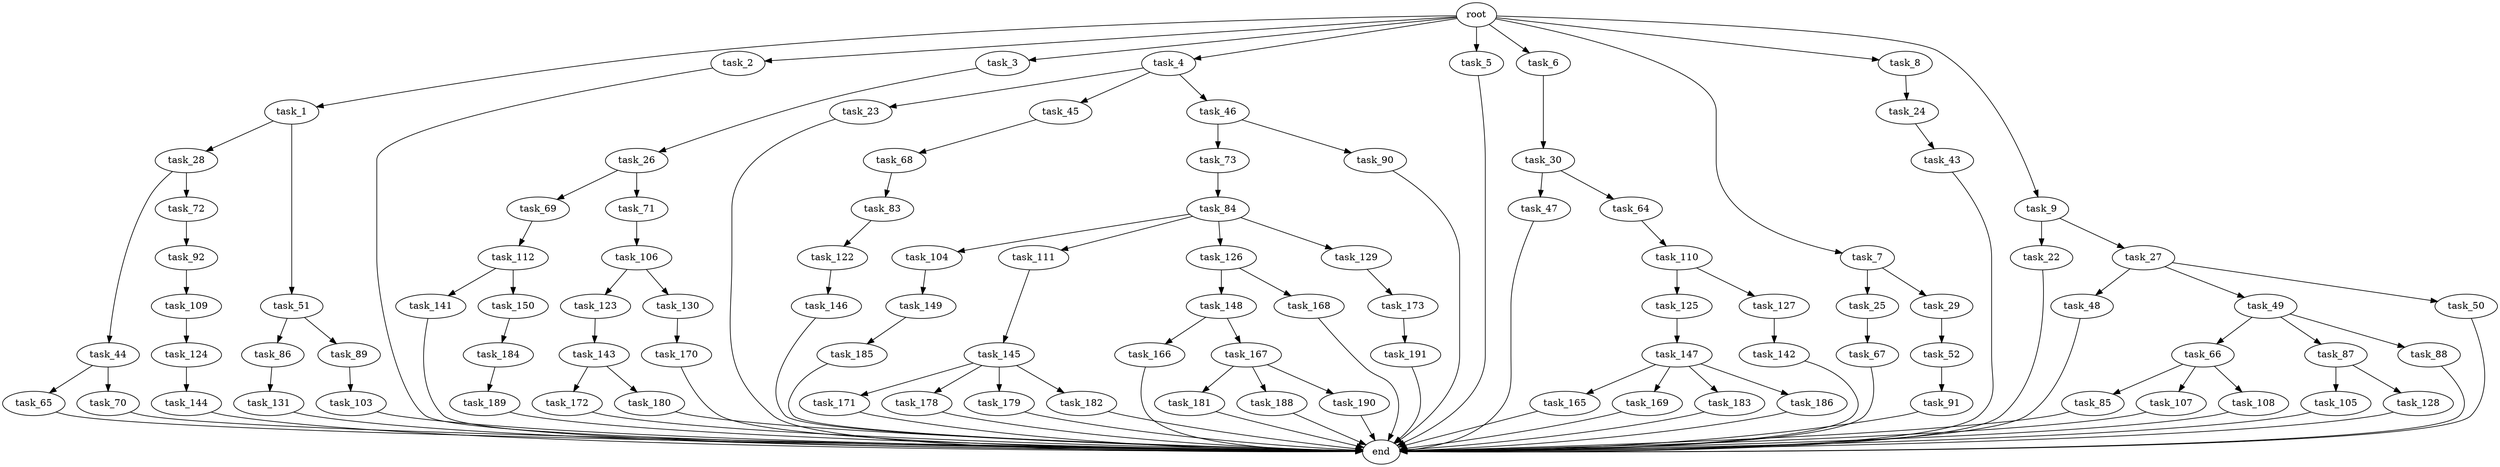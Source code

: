 digraph G {
  root [size="0.000000"];
  task_1 [size="1.024000"];
  task_2 [size="1.024000"];
  task_3 [size="1.024000"];
  task_4 [size="1.024000"];
  task_5 [size="1.024000"];
  task_6 [size="1.024000"];
  task_7 [size="1.024000"];
  task_8 [size="1.024000"];
  task_9 [size="1.024000"];
  task_22 [size="420906795.008000"];
  task_23 [size="77309411.328000"];
  task_24 [size="34359738.368000"];
  task_25 [size="309237645.312000"];
  task_26 [size="549755813.888000"];
  task_27 [size="420906795.008000"];
  task_28 [size="214748364.800000"];
  task_29 [size="309237645.312000"];
  task_30 [size="858993459.200000"];
  task_43 [size="34359738.368000"];
  task_44 [size="309237645.312000"];
  task_45 [size="77309411.328000"];
  task_46 [size="77309411.328000"];
  task_47 [size="214748364.800000"];
  task_48 [size="695784701.952000"];
  task_49 [size="695784701.952000"];
  task_50 [size="695784701.952000"];
  task_51 [size="214748364.800000"];
  task_52 [size="34359738.368000"];
  task_64 [size="214748364.800000"];
  task_65 [size="858993459.200000"];
  task_66 [size="549755813.888000"];
  task_67 [size="34359738.368000"];
  task_68 [size="77309411.328000"];
  task_69 [size="309237645.312000"];
  task_70 [size="858993459.200000"];
  task_71 [size="309237645.312000"];
  task_72 [size="309237645.312000"];
  task_73 [size="309237645.312000"];
  task_83 [size="420906795.008000"];
  task_84 [size="549755813.888000"];
  task_85 [size="549755813.888000"];
  task_86 [size="137438953.472000"];
  task_87 [size="549755813.888000"];
  task_88 [size="549755813.888000"];
  task_89 [size="137438953.472000"];
  task_90 [size="309237645.312000"];
  task_91 [size="77309411.328000"];
  task_92 [size="214748364.800000"];
  task_103 [size="77309411.328000"];
  task_104 [size="77309411.328000"];
  task_105 [size="77309411.328000"];
  task_106 [size="695784701.952000"];
  task_107 [size="549755813.888000"];
  task_108 [size="549755813.888000"];
  task_109 [size="858993459.200000"];
  task_110 [size="137438953.472000"];
  task_111 [size="77309411.328000"];
  task_112 [size="137438953.472000"];
  task_122 [size="309237645.312000"];
  task_123 [size="858993459.200000"];
  task_124 [size="309237645.312000"];
  task_125 [size="77309411.328000"];
  task_126 [size="77309411.328000"];
  task_127 [size="77309411.328000"];
  task_128 [size="77309411.328000"];
  task_129 [size="77309411.328000"];
  task_130 [size="858993459.200000"];
  task_131 [size="695784701.952000"];
  task_141 [size="549755813.888000"];
  task_142 [size="695784701.952000"];
  task_143 [size="695784701.952000"];
  task_144 [size="309237645.312000"];
  task_145 [size="34359738.368000"];
  task_146 [size="858993459.200000"];
  task_147 [size="420906795.008000"];
  task_148 [size="214748364.800000"];
  task_149 [size="309237645.312000"];
  task_150 [size="549755813.888000"];
  task_165 [size="309237645.312000"];
  task_166 [size="549755813.888000"];
  task_167 [size="549755813.888000"];
  task_168 [size="214748364.800000"];
  task_169 [size="309237645.312000"];
  task_170 [size="137438953.472000"];
  task_171 [size="420906795.008000"];
  task_172 [size="309237645.312000"];
  task_173 [size="695784701.952000"];
  task_178 [size="420906795.008000"];
  task_179 [size="420906795.008000"];
  task_180 [size="309237645.312000"];
  task_181 [size="549755813.888000"];
  task_182 [size="420906795.008000"];
  task_183 [size="309237645.312000"];
  task_184 [size="695784701.952000"];
  task_185 [size="420906795.008000"];
  task_186 [size="309237645.312000"];
  task_188 [size="549755813.888000"];
  task_189 [size="137438953.472000"];
  task_190 [size="549755813.888000"];
  task_191 [size="214748364.800000"];
  end [size="0.000000"];

  root -> task_1 [size="1.000000"];
  root -> task_2 [size="1.000000"];
  root -> task_3 [size="1.000000"];
  root -> task_4 [size="1.000000"];
  root -> task_5 [size="1.000000"];
  root -> task_6 [size="1.000000"];
  root -> task_7 [size="1.000000"];
  root -> task_8 [size="1.000000"];
  root -> task_9 [size="1.000000"];
  task_1 -> task_28 [size="209715200.000000"];
  task_1 -> task_51 [size="209715200.000000"];
  task_2 -> end [size="1.000000"];
  task_3 -> task_26 [size="536870912.000000"];
  task_4 -> task_23 [size="75497472.000000"];
  task_4 -> task_45 [size="75497472.000000"];
  task_4 -> task_46 [size="75497472.000000"];
  task_5 -> end [size="1.000000"];
  task_6 -> task_30 [size="838860800.000000"];
  task_7 -> task_25 [size="301989888.000000"];
  task_7 -> task_29 [size="301989888.000000"];
  task_8 -> task_24 [size="33554432.000000"];
  task_9 -> task_22 [size="411041792.000000"];
  task_9 -> task_27 [size="411041792.000000"];
  task_22 -> end [size="1.000000"];
  task_23 -> end [size="1.000000"];
  task_24 -> task_43 [size="33554432.000000"];
  task_25 -> task_67 [size="33554432.000000"];
  task_26 -> task_69 [size="301989888.000000"];
  task_26 -> task_71 [size="301989888.000000"];
  task_27 -> task_48 [size="679477248.000000"];
  task_27 -> task_49 [size="679477248.000000"];
  task_27 -> task_50 [size="679477248.000000"];
  task_28 -> task_44 [size="301989888.000000"];
  task_28 -> task_72 [size="301989888.000000"];
  task_29 -> task_52 [size="33554432.000000"];
  task_30 -> task_47 [size="209715200.000000"];
  task_30 -> task_64 [size="209715200.000000"];
  task_43 -> end [size="1.000000"];
  task_44 -> task_65 [size="838860800.000000"];
  task_44 -> task_70 [size="838860800.000000"];
  task_45 -> task_68 [size="75497472.000000"];
  task_46 -> task_73 [size="301989888.000000"];
  task_46 -> task_90 [size="301989888.000000"];
  task_47 -> end [size="1.000000"];
  task_48 -> end [size="1.000000"];
  task_49 -> task_66 [size="536870912.000000"];
  task_49 -> task_87 [size="536870912.000000"];
  task_49 -> task_88 [size="536870912.000000"];
  task_50 -> end [size="1.000000"];
  task_51 -> task_86 [size="134217728.000000"];
  task_51 -> task_89 [size="134217728.000000"];
  task_52 -> task_91 [size="75497472.000000"];
  task_64 -> task_110 [size="134217728.000000"];
  task_65 -> end [size="1.000000"];
  task_66 -> task_85 [size="536870912.000000"];
  task_66 -> task_107 [size="536870912.000000"];
  task_66 -> task_108 [size="536870912.000000"];
  task_67 -> end [size="1.000000"];
  task_68 -> task_83 [size="411041792.000000"];
  task_69 -> task_112 [size="134217728.000000"];
  task_70 -> end [size="1.000000"];
  task_71 -> task_106 [size="679477248.000000"];
  task_72 -> task_92 [size="209715200.000000"];
  task_73 -> task_84 [size="536870912.000000"];
  task_83 -> task_122 [size="301989888.000000"];
  task_84 -> task_104 [size="75497472.000000"];
  task_84 -> task_111 [size="75497472.000000"];
  task_84 -> task_126 [size="75497472.000000"];
  task_84 -> task_129 [size="75497472.000000"];
  task_85 -> end [size="1.000000"];
  task_86 -> task_131 [size="679477248.000000"];
  task_87 -> task_105 [size="75497472.000000"];
  task_87 -> task_128 [size="75497472.000000"];
  task_88 -> end [size="1.000000"];
  task_89 -> task_103 [size="75497472.000000"];
  task_90 -> end [size="1.000000"];
  task_91 -> end [size="1.000000"];
  task_92 -> task_109 [size="838860800.000000"];
  task_103 -> end [size="1.000000"];
  task_104 -> task_149 [size="301989888.000000"];
  task_105 -> end [size="1.000000"];
  task_106 -> task_123 [size="838860800.000000"];
  task_106 -> task_130 [size="838860800.000000"];
  task_107 -> end [size="1.000000"];
  task_108 -> end [size="1.000000"];
  task_109 -> task_124 [size="301989888.000000"];
  task_110 -> task_125 [size="75497472.000000"];
  task_110 -> task_127 [size="75497472.000000"];
  task_111 -> task_145 [size="33554432.000000"];
  task_112 -> task_141 [size="536870912.000000"];
  task_112 -> task_150 [size="536870912.000000"];
  task_122 -> task_146 [size="838860800.000000"];
  task_123 -> task_143 [size="679477248.000000"];
  task_124 -> task_144 [size="301989888.000000"];
  task_125 -> task_147 [size="411041792.000000"];
  task_126 -> task_148 [size="209715200.000000"];
  task_126 -> task_168 [size="209715200.000000"];
  task_127 -> task_142 [size="679477248.000000"];
  task_128 -> end [size="1.000000"];
  task_129 -> task_173 [size="679477248.000000"];
  task_130 -> task_170 [size="134217728.000000"];
  task_131 -> end [size="1.000000"];
  task_141 -> end [size="1.000000"];
  task_142 -> end [size="1.000000"];
  task_143 -> task_172 [size="301989888.000000"];
  task_143 -> task_180 [size="301989888.000000"];
  task_144 -> end [size="1.000000"];
  task_145 -> task_171 [size="411041792.000000"];
  task_145 -> task_178 [size="411041792.000000"];
  task_145 -> task_179 [size="411041792.000000"];
  task_145 -> task_182 [size="411041792.000000"];
  task_146 -> end [size="1.000000"];
  task_147 -> task_165 [size="301989888.000000"];
  task_147 -> task_169 [size="301989888.000000"];
  task_147 -> task_183 [size="301989888.000000"];
  task_147 -> task_186 [size="301989888.000000"];
  task_148 -> task_166 [size="536870912.000000"];
  task_148 -> task_167 [size="536870912.000000"];
  task_149 -> task_185 [size="411041792.000000"];
  task_150 -> task_184 [size="679477248.000000"];
  task_165 -> end [size="1.000000"];
  task_166 -> end [size="1.000000"];
  task_167 -> task_181 [size="536870912.000000"];
  task_167 -> task_188 [size="536870912.000000"];
  task_167 -> task_190 [size="536870912.000000"];
  task_168 -> end [size="1.000000"];
  task_169 -> end [size="1.000000"];
  task_170 -> end [size="1.000000"];
  task_171 -> end [size="1.000000"];
  task_172 -> end [size="1.000000"];
  task_173 -> task_191 [size="209715200.000000"];
  task_178 -> end [size="1.000000"];
  task_179 -> end [size="1.000000"];
  task_180 -> end [size="1.000000"];
  task_181 -> end [size="1.000000"];
  task_182 -> end [size="1.000000"];
  task_183 -> end [size="1.000000"];
  task_184 -> task_189 [size="134217728.000000"];
  task_185 -> end [size="1.000000"];
  task_186 -> end [size="1.000000"];
  task_188 -> end [size="1.000000"];
  task_189 -> end [size="1.000000"];
  task_190 -> end [size="1.000000"];
  task_191 -> end [size="1.000000"];
}
